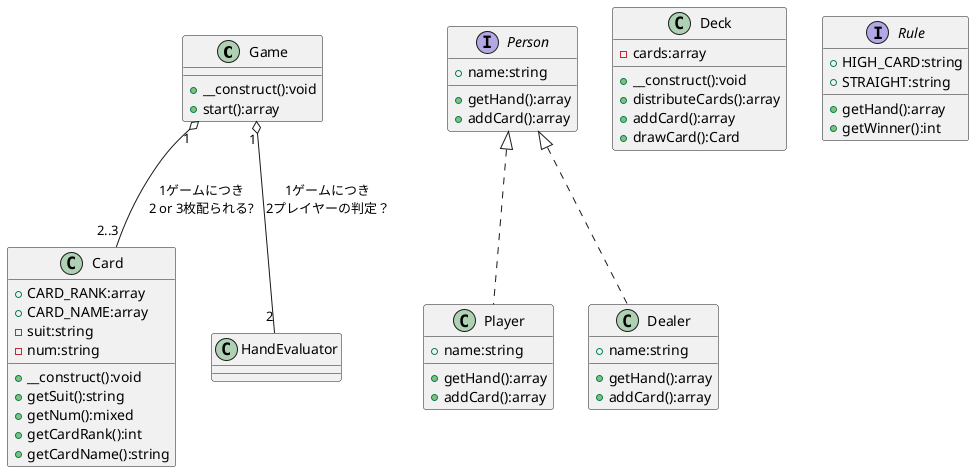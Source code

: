 @startuml


class Game {
  ' +cards1:array
  ' +cards2:array
  +__construct():void
  +start():array

}

interface Person {
  +name:string
  +getHand():array
  +addCard():array
}

class Player implements Person {
  +name:string
  +getHand():array
  +addCard():array
}

class Dealer implements Person {
  +name:string
  +getHand():array
  +addCard():array
}

class Card {
  +CARD_RANK:array
  +CARD_NAME:array
  -suit:string
  -num:string
  +__construct():void
  +getSuit():string
  +getNum():mixed
  +getCardRank():int
  +getCardName():string
}

class Deck {
  -cards:array
  +__construct():void
  +distributeCards():array
  +addCard():array
  +drawCard():Card
}

interface Rule {
  +HIGH_CARD:string
  +STRAIGHT:string
  +getHand():array
  +getWinner():int
}


Game "1" o-- "2..3" Card:1ゲームにつき\n2 or 3枚配られる?
Game "1" o-- "2" HandEvaluator:1ゲームにつき\n2プレイヤーの判定？


@enduml

